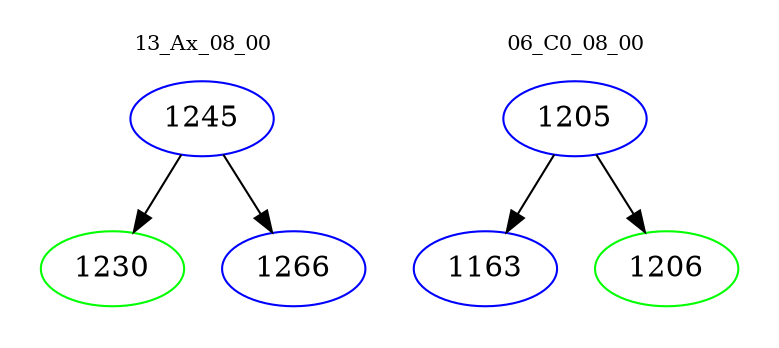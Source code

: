 digraph{
subgraph cluster_0 {
color = white
label = "13_Ax_08_00";
fontsize=10;
T0_1245 [label="1245", color="blue"]
T0_1245 -> T0_1230 [color="black"]
T0_1230 [label="1230", color="green"]
T0_1245 -> T0_1266 [color="black"]
T0_1266 [label="1266", color="blue"]
}
subgraph cluster_1 {
color = white
label = "06_C0_08_00";
fontsize=10;
T1_1205 [label="1205", color="blue"]
T1_1205 -> T1_1163 [color="black"]
T1_1163 [label="1163", color="blue"]
T1_1205 -> T1_1206 [color="black"]
T1_1206 [label="1206", color="green"]
}
}
